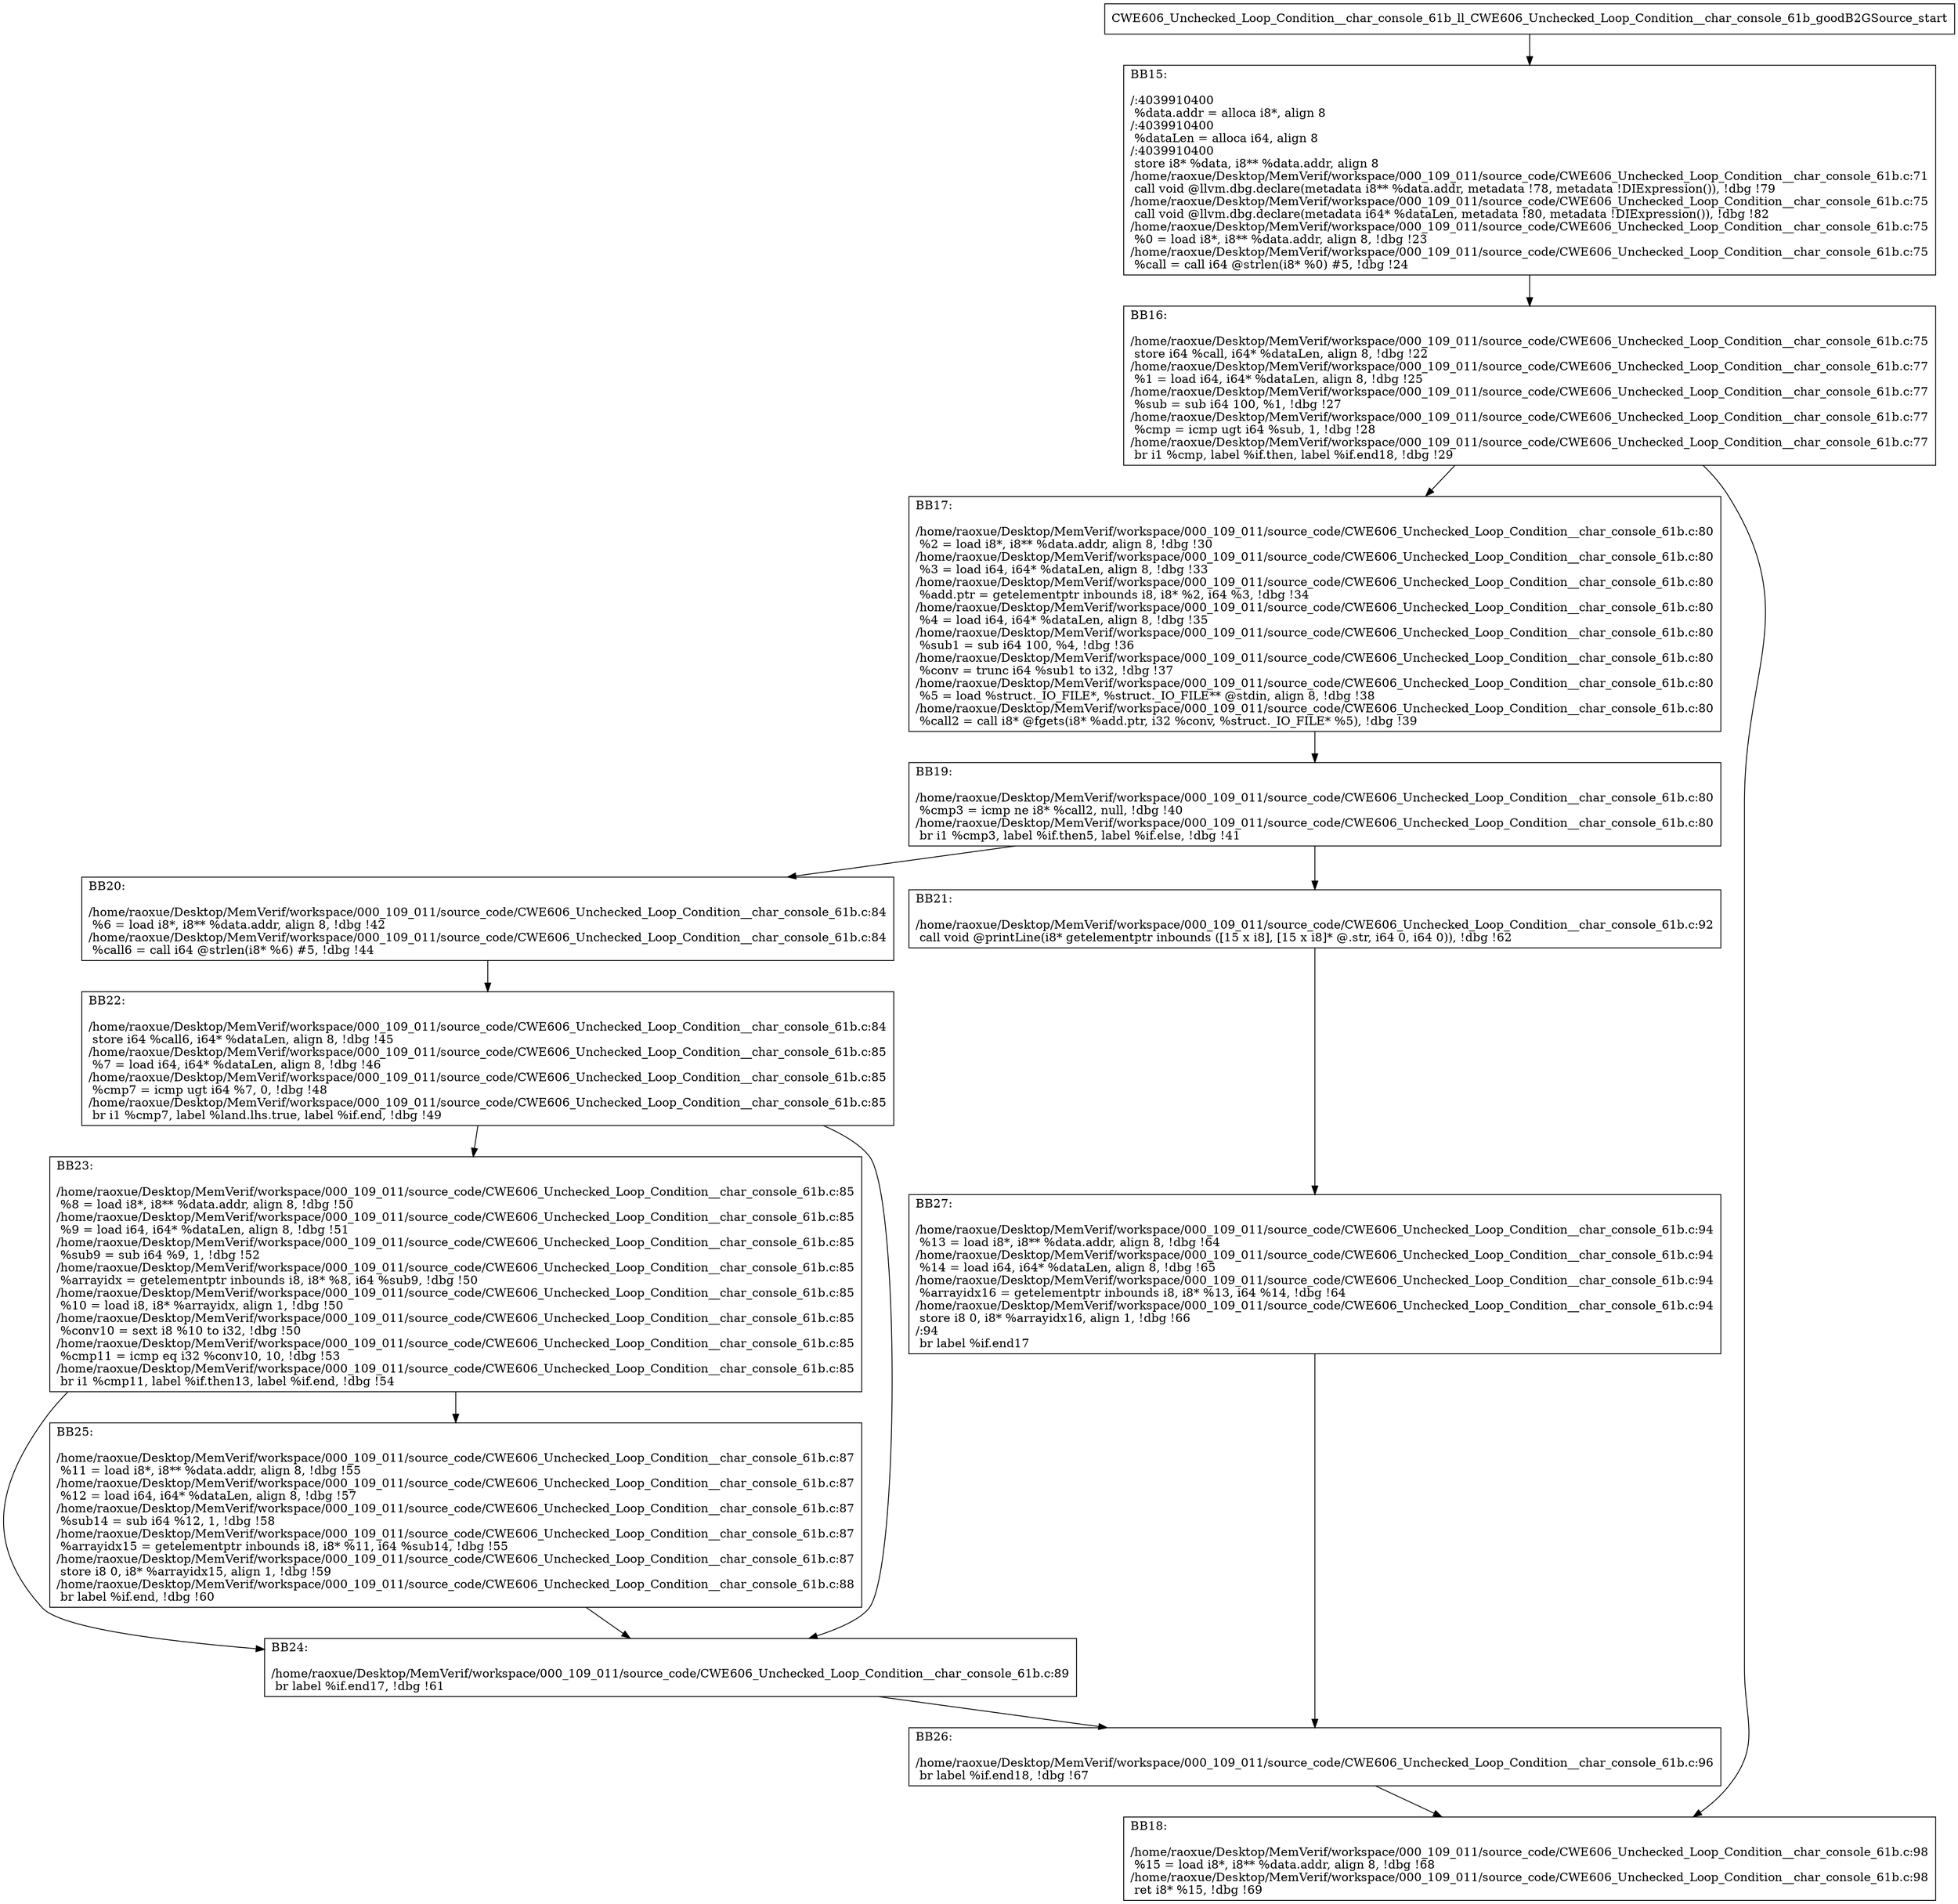 digraph "CFG for'CWE606_Unchecked_Loop_Condition__char_console_61b_ll_CWE606_Unchecked_Loop_Condition__char_console_61b_goodB2GSource' function" {
	BBCWE606_Unchecked_Loop_Condition__char_console_61b_ll_CWE606_Unchecked_Loop_Condition__char_console_61b_goodB2GSource_start[shape=record,label="{CWE606_Unchecked_Loop_Condition__char_console_61b_ll_CWE606_Unchecked_Loop_Condition__char_console_61b_goodB2GSource_start}"];
	BBCWE606_Unchecked_Loop_Condition__char_console_61b_ll_CWE606_Unchecked_Loop_Condition__char_console_61b_goodB2GSource_start-> CWE606_Unchecked_Loop_Condition__char_console_61b_ll_CWE606_Unchecked_Loop_Condition__char_console_61b_goodB2GSourceBB15;
	CWE606_Unchecked_Loop_Condition__char_console_61b_ll_CWE606_Unchecked_Loop_Condition__char_console_61b_goodB2GSourceBB15 [shape=record, label="{BB15:\l\l/:4039910400\l
  %data.addr = alloca i8*, align 8\l
/:4039910400\l
  %dataLen = alloca i64, align 8\l
/:4039910400\l
  store i8* %data, i8** %data.addr, align 8\l
/home/raoxue/Desktop/MemVerif/workspace/000_109_011/source_code/CWE606_Unchecked_Loop_Condition__char_console_61b.c:71\l
  call void @llvm.dbg.declare(metadata i8** %data.addr, metadata !78, metadata !DIExpression()), !dbg !79\l
/home/raoxue/Desktop/MemVerif/workspace/000_109_011/source_code/CWE606_Unchecked_Loop_Condition__char_console_61b.c:75\l
  call void @llvm.dbg.declare(metadata i64* %dataLen, metadata !80, metadata !DIExpression()), !dbg !82\l
/home/raoxue/Desktop/MemVerif/workspace/000_109_011/source_code/CWE606_Unchecked_Loop_Condition__char_console_61b.c:75\l
  %0 = load i8*, i8** %data.addr, align 8, !dbg !23\l
/home/raoxue/Desktop/MemVerif/workspace/000_109_011/source_code/CWE606_Unchecked_Loop_Condition__char_console_61b.c:75\l
  %call = call i64 @strlen(i8* %0) #5, !dbg !24\l
}"];
	CWE606_Unchecked_Loop_Condition__char_console_61b_ll_CWE606_Unchecked_Loop_Condition__char_console_61b_goodB2GSourceBB15-> CWE606_Unchecked_Loop_Condition__char_console_61b_ll_CWE606_Unchecked_Loop_Condition__char_console_61b_goodB2GSourceBB16;
	CWE606_Unchecked_Loop_Condition__char_console_61b_ll_CWE606_Unchecked_Loop_Condition__char_console_61b_goodB2GSourceBB16 [shape=record, label="{BB16:\l\l/home/raoxue/Desktop/MemVerif/workspace/000_109_011/source_code/CWE606_Unchecked_Loop_Condition__char_console_61b.c:75\l
  store i64 %call, i64* %dataLen, align 8, !dbg !22\l
/home/raoxue/Desktop/MemVerif/workspace/000_109_011/source_code/CWE606_Unchecked_Loop_Condition__char_console_61b.c:77\l
  %1 = load i64, i64* %dataLen, align 8, !dbg !25\l
/home/raoxue/Desktop/MemVerif/workspace/000_109_011/source_code/CWE606_Unchecked_Loop_Condition__char_console_61b.c:77\l
  %sub = sub i64 100, %1, !dbg !27\l
/home/raoxue/Desktop/MemVerif/workspace/000_109_011/source_code/CWE606_Unchecked_Loop_Condition__char_console_61b.c:77\l
  %cmp = icmp ugt i64 %sub, 1, !dbg !28\l
/home/raoxue/Desktop/MemVerif/workspace/000_109_011/source_code/CWE606_Unchecked_Loop_Condition__char_console_61b.c:77\l
  br i1 %cmp, label %if.then, label %if.end18, !dbg !29\l
}"];
	CWE606_Unchecked_Loop_Condition__char_console_61b_ll_CWE606_Unchecked_Loop_Condition__char_console_61b_goodB2GSourceBB16-> CWE606_Unchecked_Loop_Condition__char_console_61b_ll_CWE606_Unchecked_Loop_Condition__char_console_61b_goodB2GSourceBB17;
	CWE606_Unchecked_Loop_Condition__char_console_61b_ll_CWE606_Unchecked_Loop_Condition__char_console_61b_goodB2GSourceBB16-> CWE606_Unchecked_Loop_Condition__char_console_61b_ll_CWE606_Unchecked_Loop_Condition__char_console_61b_goodB2GSourceBB18;
	CWE606_Unchecked_Loop_Condition__char_console_61b_ll_CWE606_Unchecked_Loop_Condition__char_console_61b_goodB2GSourceBB17 [shape=record, label="{BB17:\l\l/home/raoxue/Desktop/MemVerif/workspace/000_109_011/source_code/CWE606_Unchecked_Loop_Condition__char_console_61b.c:80\l
  %2 = load i8*, i8** %data.addr, align 8, !dbg !30\l
/home/raoxue/Desktop/MemVerif/workspace/000_109_011/source_code/CWE606_Unchecked_Loop_Condition__char_console_61b.c:80\l
  %3 = load i64, i64* %dataLen, align 8, !dbg !33\l
/home/raoxue/Desktop/MemVerif/workspace/000_109_011/source_code/CWE606_Unchecked_Loop_Condition__char_console_61b.c:80\l
  %add.ptr = getelementptr inbounds i8, i8* %2, i64 %3, !dbg !34\l
/home/raoxue/Desktop/MemVerif/workspace/000_109_011/source_code/CWE606_Unchecked_Loop_Condition__char_console_61b.c:80\l
  %4 = load i64, i64* %dataLen, align 8, !dbg !35\l
/home/raoxue/Desktop/MemVerif/workspace/000_109_011/source_code/CWE606_Unchecked_Loop_Condition__char_console_61b.c:80\l
  %sub1 = sub i64 100, %4, !dbg !36\l
/home/raoxue/Desktop/MemVerif/workspace/000_109_011/source_code/CWE606_Unchecked_Loop_Condition__char_console_61b.c:80\l
  %conv = trunc i64 %sub1 to i32, !dbg !37\l
/home/raoxue/Desktop/MemVerif/workspace/000_109_011/source_code/CWE606_Unchecked_Loop_Condition__char_console_61b.c:80\l
  %5 = load %struct._IO_FILE*, %struct._IO_FILE** @stdin, align 8, !dbg !38\l
/home/raoxue/Desktop/MemVerif/workspace/000_109_011/source_code/CWE606_Unchecked_Loop_Condition__char_console_61b.c:80\l
  %call2 = call i8* @fgets(i8* %add.ptr, i32 %conv, %struct._IO_FILE* %5), !dbg !39\l
}"];
	CWE606_Unchecked_Loop_Condition__char_console_61b_ll_CWE606_Unchecked_Loop_Condition__char_console_61b_goodB2GSourceBB17-> CWE606_Unchecked_Loop_Condition__char_console_61b_ll_CWE606_Unchecked_Loop_Condition__char_console_61b_goodB2GSourceBB19;
	CWE606_Unchecked_Loop_Condition__char_console_61b_ll_CWE606_Unchecked_Loop_Condition__char_console_61b_goodB2GSourceBB19 [shape=record, label="{BB19:\l\l/home/raoxue/Desktop/MemVerif/workspace/000_109_011/source_code/CWE606_Unchecked_Loop_Condition__char_console_61b.c:80\l
  %cmp3 = icmp ne i8* %call2, null, !dbg !40\l
/home/raoxue/Desktop/MemVerif/workspace/000_109_011/source_code/CWE606_Unchecked_Loop_Condition__char_console_61b.c:80\l
  br i1 %cmp3, label %if.then5, label %if.else, !dbg !41\l
}"];
	CWE606_Unchecked_Loop_Condition__char_console_61b_ll_CWE606_Unchecked_Loop_Condition__char_console_61b_goodB2GSourceBB19-> CWE606_Unchecked_Loop_Condition__char_console_61b_ll_CWE606_Unchecked_Loop_Condition__char_console_61b_goodB2GSourceBB20;
	CWE606_Unchecked_Loop_Condition__char_console_61b_ll_CWE606_Unchecked_Loop_Condition__char_console_61b_goodB2GSourceBB19-> CWE606_Unchecked_Loop_Condition__char_console_61b_ll_CWE606_Unchecked_Loop_Condition__char_console_61b_goodB2GSourceBB21;
	CWE606_Unchecked_Loop_Condition__char_console_61b_ll_CWE606_Unchecked_Loop_Condition__char_console_61b_goodB2GSourceBB20 [shape=record, label="{BB20:\l\l/home/raoxue/Desktop/MemVerif/workspace/000_109_011/source_code/CWE606_Unchecked_Loop_Condition__char_console_61b.c:84\l
  %6 = load i8*, i8** %data.addr, align 8, !dbg !42\l
/home/raoxue/Desktop/MemVerif/workspace/000_109_011/source_code/CWE606_Unchecked_Loop_Condition__char_console_61b.c:84\l
  %call6 = call i64 @strlen(i8* %6) #5, !dbg !44\l
}"];
	CWE606_Unchecked_Loop_Condition__char_console_61b_ll_CWE606_Unchecked_Loop_Condition__char_console_61b_goodB2GSourceBB20-> CWE606_Unchecked_Loop_Condition__char_console_61b_ll_CWE606_Unchecked_Loop_Condition__char_console_61b_goodB2GSourceBB22;
	CWE606_Unchecked_Loop_Condition__char_console_61b_ll_CWE606_Unchecked_Loop_Condition__char_console_61b_goodB2GSourceBB22 [shape=record, label="{BB22:\l\l/home/raoxue/Desktop/MemVerif/workspace/000_109_011/source_code/CWE606_Unchecked_Loop_Condition__char_console_61b.c:84\l
  store i64 %call6, i64* %dataLen, align 8, !dbg !45\l
/home/raoxue/Desktop/MemVerif/workspace/000_109_011/source_code/CWE606_Unchecked_Loop_Condition__char_console_61b.c:85\l
  %7 = load i64, i64* %dataLen, align 8, !dbg !46\l
/home/raoxue/Desktop/MemVerif/workspace/000_109_011/source_code/CWE606_Unchecked_Loop_Condition__char_console_61b.c:85\l
  %cmp7 = icmp ugt i64 %7, 0, !dbg !48\l
/home/raoxue/Desktop/MemVerif/workspace/000_109_011/source_code/CWE606_Unchecked_Loop_Condition__char_console_61b.c:85\l
  br i1 %cmp7, label %land.lhs.true, label %if.end, !dbg !49\l
}"];
	CWE606_Unchecked_Loop_Condition__char_console_61b_ll_CWE606_Unchecked_Loop_Condition__char_console_61b_goodB2GSourceBB22-> CWE606_Unchecked_Loop_Condition__char_console_61b_ll_CWE606_Unchecked_Loop_Condition__char_console_61b_goodB2GSourceBB23;
	CWE606_Unchecked_Loop_Condition__char_console_61b_ll_CWE606_Unchecked_Loop_Condition__char_console_61b_goodB2GSourceBB22-> CWE606_Unchecked_Loop_Condition__char_console_61b_ll_CWE606_Unchecked_Loop_Condition__char_console_61b_goodB2GSourceBB24;
	CWE606_Unchecked_Loop_Condition__char_console_61b_ll_CWE606_Unchecked_Loop_Condition__char_console_61b_goodB2GSourceBB23 [shape=record, label="{BB23:\l\l/home/raoxue/Desktop/MemVerif/workspace/000_109_011/source_code/CWE606_Unchecked_Loop_Condition__char_console_61b.c:85\l
  %8 = load i8*, i8** %data.addr, align 8, !dbg !50\l
/home/raoxue/Desktop/MemVerif/workspace/000_109_011/source_code/CWE606_Unchecked_Loop_Condition__char_console_61b.c:85\l
  %9 = load i64, i64* %dataLen, align 8, !dbg !51\l
/home/raoxue/Desktop/MemVerif/workspace/000_109_011/source_code/CWE606_Unchecked_Loop_Condition__char_console_61b.c:85\l
  %sub9 = sub i64 %9, 1, !dbg !52\l
/home/raoxue/Desktop/MemVerif/workspace/000_109_011/source_code/CWE606_Unchecked_Loop_Condition__char_console_61b.c:85\l
  %arrayidx = getelementptr inbounds i8, i8* %8, i64 %sub9, !dbg !50\l
/home/raoxue/Desktop/MemVerif/workspace/000_109_011/source_code/CWE606_Unchecked_Loop_Condition__char_console_61b.c:85\l
  %10 = load i8, i8* %arrayidx, align 1, !dbg !50\l
/home/raoxue/Desktop/MemVerif/workspace/000_109_011/source_code/CWE606_Unchecked_Loop_Condition__char_console_61b.c:85\l
  %conv10 = sext i8 %10 to i32, !dbg !50\l
/home/raoxue/Desktop/MemVerif/workspace/000_109_011/source_code/CWE606_Unchecked_Loop_Condition__char_console_61b.c:85\l
  %cmp11 = icmp eq i32 %conv10, 10, !dbg !53\l
/home/raoxue/Desktop/MemVerif/workspace/000_109_011/source_code/CWE606_Unchecked_Loop_Condition__char_console_61b.c:85\l
  br i1 %cmp11, label %if.then13, label %if.end, !dbg !54\l
}"];
	CWE606_Unchecked_Loop_Condition__char_console_61b_ll_CWE606_Unchecked_Loop_Condition__char_console_61b_goodB2GSourceBB23-> CWE606_Unchecked_Loop_Condition__char_console_61b_ll_CWE606_Unchecked_Loop_Condition__char_console_61b_goodB2GSourceBB25;
	CWE606_Unchecked_Loop_Condition__char_console_61b_ll_CWE606_Unchecked_Loop_Condition__char_console_61b_goodB2GSourceBB23-> CWE606_Unchecked_Loop_Condition__char_console_61b_ll_CWE606_Unchecked_Loop_Condition__char_console_61b_goodB2GSourceBB24;
	CWE606_Unchecked_Loop_Condition__char_console_61b_ll_CWE606_Unchecked_Loop_Condition__char_console_61b_goodB2GSourceBB25 [shape=record, label="{BB25:\l\l/home/raoxue/Desktop/MemVerif/workspace/000_109_011/source_code/CWE606_Unchecked_Loop_Condition__char_console_61b.c:87\l
  %11 = load i8*, i8** %data.addr, align 8, !dbg !55\l
/home/raoxue/Desktop/MemVerif/workspace/000_109_011/source_code/CWE606_Unchecked_Loop_Condition__char_console_61b.c:87\l
  %12 = load i64, i64* %dataLen, align 8, !dbg !57\l
/home/raoxue/Desktop/MemVerif/workspace/000_109_011/source_code/CWE606_Unchecked_Loop_Condition__char_console_61b.c:87\l
  %sub14 = sub i64 %12, 1, !dbg !58\l
/home/raoxue/Desktop/MemVerif/workspace/000_109_011/source_code/CWE606_Unchecked_Loop_Condition__char_console_61b.c:87\l
  %arrayidx15 = getelementptr inbounds i8, i8* %11, i64 %sub14, !dbg !55\l
/home/raoxue/Desktop/MemVerif/workspace/000_109_011/source_code/CWE606_Unchecked_Loop_Condition__char_console_61b.c:87\l
  store i8 0, i8* %arrayidx15, align 1, !dbg !59\l
/home/raoxue/Desktop/MemVerif/workspace/000_109_011/source_code/CWE606_Unchecked_Loop_Condition__char_console_61b.c:88\l
  br label %if.end, !dbg !60\l
}"];
	CWE606_Unchecked_Loop_Condition__char_console_61b_ll_CWE606_Unchecked_Loop_Condition__char_console_61b_goodB2GSourceBB25-> CWE606_Unchecked_Loop_Condition__char_console_61b_ll_CWE606_Unchecked_Loop_Condition__char_console_61b_goodB2GSourceBB24;
	CWE606_Unchecked_Loop_Condition__char_console_61b_ll_CWE606_Unchecked_Loop_Condition__char_console_61b_goodB2GSourceBB24 [shape=record, label="{BB24:\l\l/home/raoxue/Desktop/MemVerif/workspace/000_109_011/source_code/CWE606_Unchecked_Loop_Condition__char_console_61b.c:89\l
  br label %if.end17, !dbg !61\l
}"];
	CWE606_Unchecked_Loop_Condition__char_console_61b_ll_CWE606_Unchecked_Loop_Condition__char_console_61b_goodB2GSourceBB24-> CWE606_Unchecked_Loop_Condition__char_console_61b_ll_CWE606_Unchecked_Loop_Condition__char_console_61b_goodB2GSourceBB26;
	CWE606_Unchecked_Loop_Condition__char_console_61b_ll_CWE606_Unchecked_Loop_Condition__char_console_61b_goodB2GSourceBB21 [shape=record, label="{BB21:\l\l/home/raoxue/Desktop/MemVerif/workspace/000_109_011/source_code/CWE606_Unchecked_Loop_Condition__char_console_61b.c:92\l
  call void @printLine(i8* getelementptr inbounds ([15 x i8], [15 x i8]* @.str, i64 0, i64 0)), !dbg !62\l
}"];
	CWE606_Unchecked_Loop_Condition__char_console_61b_ll_CWE606_Unchecked_Loop_Condition__char_console_61b_goodB2GSourceBB21-> CWE606_Unchecked_Loop_Condition__char_console_61b_ll_CWE606_Unchecked_Loop_Condition__char_console_61b_goodB2GSourceBB27;
	CWE606_Unchecked_Loop_Condition__char_console_61b_ll_CWE606_Unchecked_Loop_Condition__char_console_61b_goodB2GSourceBB27 [shape=record, label="{BB27:\l\l/home/raoxue/Desktop/MemVerif/workspace/000_109_011/source_code/CWE606_Unchecked_Loop_Condition__char_console_61b.c:94\l
  %13 = load i8*, i8** %data.addr, align 8, !dbg !64\l
/home/raoxue/Desktop/MemVerif/workspace/000_109_011/source_code/CWE606_Unchecked_Loop_Condition__char_console_61b.c:94\l
  %14 = load i64, i64* %dataLen, align 8, !dbg !65\l
/home/raoxue/Desktop/MemVerif/workspace/000_109_011/source_code/CWE606_Unchecked_Loop_Condition__char_console_61b.c:94\l
  %arrayidx16 = getelementptr inbounds i8, i8* %13, i64 %14, !dbg !64\l
/home/raoxue/Desktop/MemVerif/workspace/000_109_011/source_code/CWE606_Unchecked_Loop_Condition__char_console_61b.c:94\l
  store i8 0, i8* %arrayidx16, align 1, !dbg !66\l
/:94\l
  br label %if.end17\l
}"];
	CWE606_Unchecked_Loop_Condition__char_console_61b_ll_CWE606_Unchecked_Loop_Condition__char_console_61b_goodB2GSourceBB27-> CWE606_Unchecked_Loop_Condition__char_console_61b_ll_CWE606_Unchecked_Loop_Condition__char_console_61b_goodB2GSourceBB26;
	CWE606_Unchecked_Loop_Condition__char_console_61b_ll_CWE606_Unchecked_Loop_Condition__char_console_61b_goodB2GSourceBB26 [shape=record, label="{BB26:\l\l/home/raoxue/Desktop/MemVerif/workspace/000_109_011/source_code/CWE606_Unchecked_Loop_Condition__char_console_61b.c:96\l
  br label %if.end18, !dbg !67\l
}"];
	CWE606_Unchecked_Loop_Condition__char_console_61b_ll_CWE606_Unchecked_Loop_Condition__char_console_61b_goodB2GSourceBB26-> CWE606_Unchecked_Loop_Condition__char_console_61b_ll_CWE606_Unchecked_Loop_Condition__char_console_61b_goodB2GSourceBB18;
	CWE606_Unchecked_Loop_Condition__char_console_61b_ll_CWE606_Unchecked_Loop_Condition__char_console_61b_goodB2GSourceBB18 [shape=record, label="{BB18:\l\l/home/raoxue/Desktop/MemVerif/workspace/000_109_011/source_code/CWE606_Unchecked_Loop_Condition__char_console_61b.c:98\l
  %15 = load i8*, i8** %data.addr, align 8, !dbg !68\l
/home/raoxue/Desktop/MemVerif/workspace/000_109_011/source_code/CWE606_Unchecked_Loop_Condition__char_console_61b.c:98\l
  ret i8* %15, !dbg !69\l
}"];
}
